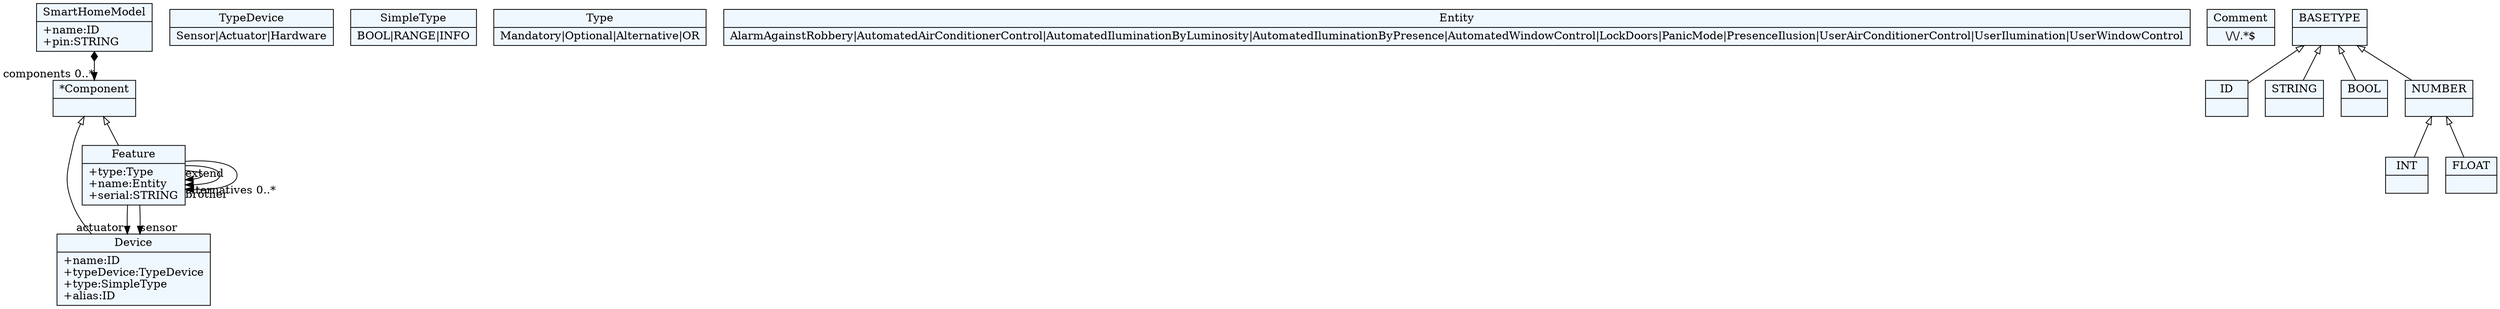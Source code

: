 
    digraph xtext {
    fontname = "Bitstream Vera Sans"
    fontsize = 8
    node[
        shape=record,
        style=filled,
        fillcolor=aliceblue
    ]
    nodesep = 0.3
    edge[dir=black,arrowtail=empty]


140479468913736 -> 140479468855976[arrowtail=diamond, dir=both, headlabel="components 0..*"]
140479468913736[ label="{SmartHomeModel|+name:ID\l+pin:STRING\l}"]

140479468855976[ label="{*Component|}"]
140479468855976 -> 140479468876312 [dir=back]
140479468855976 -> 140479468866088 [dir=back]

140479468857832[ label="{TypeDevice|Sensor\|Actuator\|Hardware}"]

140479469554264[ label="{SimpleType|BOOL\|RANGE\|INFO}"]

140479468876312[ label="{Device|+name:ID\l+typeDevice:TypeDevice\l+type:SimpleType\l+alias:ID\l}"]

140479468866088 -> 140479468866088[headlabel="extend "]
140479468866088 -> 140479468866088[headlabel="alternatives 0..*"]
140479468866088 -> 140479468866088[headlabel="brother "]
140479468866088 -> 140479468876312[headlabel="actuator "]
140479468866088 -> 140479468876312[headlabel="sensor "]
140479468866088[ label="{Feature|+type:Type\l+name:Entity\l+serial:STRING\l}"]

140479468867944[ label="{Type|Mandatory\|Optional\|Alternative\|OR}"]

140479468869800[ label="{Entity|AlarmAgainstRobbery\|AutomatedAirConditionerControl\|AutomatedIluminationByLuminosity\|AutomatedIluminationByPresence\|AutomatedWindowControl\|LockDoors\|PanicMode\|PresenceIlusion\|UserAirConditionerControl\|UserIlumination\|UserWindowControl}"]

140479468885064[ label="{Comment|\\/\\/.*$}"]

140479469555192[ label="{ID|}"]

140479469557048[ label="{STRING|}"]

140479469558904[ label="{BOOL|}"]

140479469560760[ label="{INT|}"]

140479469562616[ label="{FLOAT|}"]

140479469564472[ label="{NUMBER|}"]
140479469564472 -> 140479469562616 [dir=back]
140479469564472 -> 140479469560760 [dir=back]

140479469566328[ label="{BASETYPE|}"]
140479469566328 -> 140479469564472 [dir=back]
140479469566328 -> 140479469558904 [dir=back]
140479469566328 -> 140479469555192 [dir=back]
140479469566328 -> 140479469557048 [dir=back]


}
